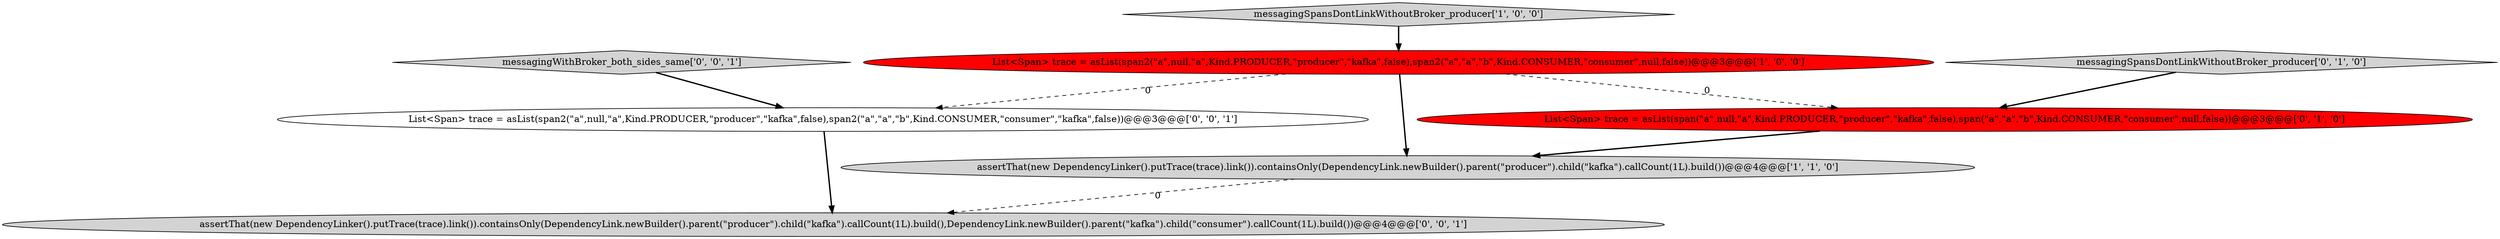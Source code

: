 digraph {
0 [style = filled, label = "messagingSpansDontLinkWithoutBroker_producer['1', '0', '0']", fillcolor = lightgray, shape = diamond image = "AAA0AAABBB1BBB"];
1 [style = filled, label = "List<Span> trace = asList(span2(\"a\",null,\"a\",Kind.PRODUCER,\"producer\",\"kafka\",false),span2(\"a\",\"a\",\"b\",Kind.CONSUMER,\"consumer\",null,false))@@@3@@@['1', '0', '0']", fillcolor = red, shape = ellipse image = "AAA1AAABBB1BBB"];
3 [style = filled, label = "messagingSpansDontLinkWithoutBroker_producer['0', '1', '0']", fillcolor = lightgray, shape = diamond image = "AAA0AAABBB2BBB"];
7 [style = filled, label = "messagingWithBroker_both_sides_same['0', '0', '1']", fillcolor = lightgray, shape = diamond image = "AAA0AAABBB3BBB"];
5 [style = filled, label = "List<Span> trace = asList(span2(\"a\",null,\"a\",Kind.PRODUCER,\"producer\",\"kafka\",false),span2(\"a\",\"a\",\"b\",Kind.CONSUMER,\"consumer\",\"kafka\",false))@@@3@@@['0', '0', '1']", fillcolor = white, shape = ellipse image = "AAA0AAABBB3BBB"];
6 [style = filled, label = "assertThat(new DependencyLinker().putTrace(trace).link()).containsOnly(DependencyLink.newBuilder().parent(\"producer\").child(\"kafka\").callCount(1L).build(),DependencyLink.newBuilder().parent(\"kafka\").child(\"consumer\").callCount(1L).build())@@@4@@@['0', '0', '1']", fillcolor = lightgray, shape = ellipse image = "AAA0AAABBB3BBB"];
2 [style = filled, label = "assertThat(new DependencyLinker().putTrace(trace).link()).containsOnly(DependencyLink.newBuilder().parent(\"producer\").child(\"kafka\").callCount(1L).build())@@@4@@@['1', '1', '0']", fillcolor = lightgray, shape = ellipse image = "AAA0AAABBB1BBB"];
4 [style = filled, label = "List<Span> trace = asList(span(\"a\",null,\"a\",Kind.PRODUCER,\"producer\",\"kafka\",false),span(\"a\",\"a\",\"b\",Kind.CONSUMER,\"consumer\",null,false))@@@3@@@['0', '1', '0']", fillcolor = red, shape = ellipse image = "AAA1AAABBB2BBB"];
1->4 [style = dashed, label="0"];
1->2 [style = bold, label=""];
7->5 [style = bold, label=""];
4->2 [style = bold, label=""];
1->5 [style = dashed, label="0"];
5->6 [style = bold, label=""];
3->4 [style = bold, label=""];
0->1 [style = bold, label=""];
2->6 [style = dashed, label="0"];
}
